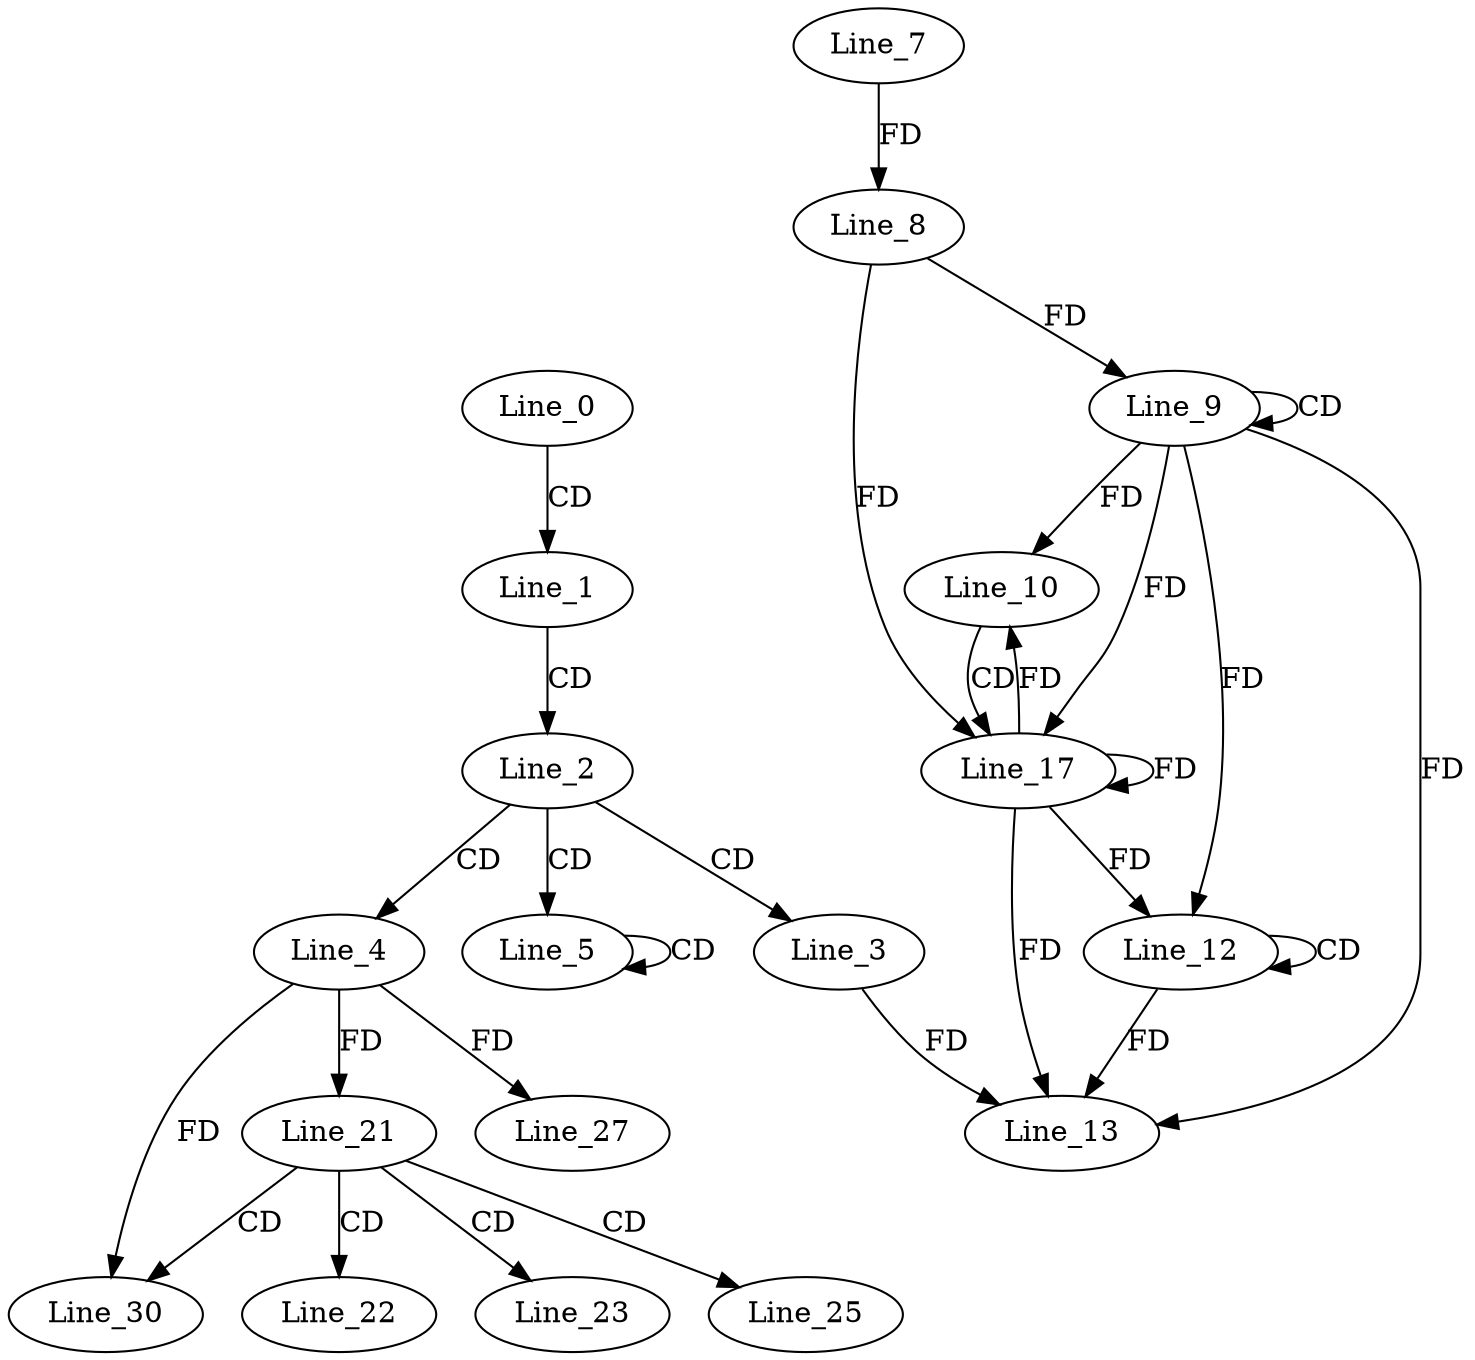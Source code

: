 digraph G {
  Line_0;
  Line_1;
  Line_2;
  Line_3;
  Line_4;
  Line_5;
  Line_7;
  Line_8;
  Line_9;
  Line_9;
  Line_8;
  Line_10;
  Line_12;
  Line_12;
  Line_13;
  Line_17;
  Line_17;
  Line_21;
  Line_22;
  Line_23;
  Line_25;
  Line_27;
  Line_30;
  Line_0 -> Line_1 [ label="CD" ];
  Line_1 -> Line_2 [ label="CD" ];
  Line_2 -> Line_3 [ label="CD" ];
  Line_2 -> Line_4 [ label="CD" ];
  Line_2 -> Line_5 [ label="CD" ];
  Line_5 -> Line_5 [ label="CD" ];
  Line_7 -> Line_8 [ label="FD" ];
  Line_9 -> Line_9 [ label="CD" ];
  Line_8 -> Line_9 [ label="FD" ];
  Line_9 -> Line_10 [ label="FD" ];
  Line_12 -> Line_12 [ label="CD" ];
  Line_9 -> Line_12 [ label="FD" ];
  Line_3 -> Line_13 [ label="FD" ];
  Line_9 -> Line_13 [ label="FD" ];
  Line_12 -> Line_13 [ label="FD" ];
  Line_10 -> Line_17 [ label="CD" ];
  Line_17 -> Line_17 [ label="FD" ];
  Line_9 -> Line_17 [ label="FD" ];
  Line_8 -> Line_17 [ label="FD" ];
  Line_4 -> Line_21 [ label="FD" ];
  Line_21 -> Line_22 [ label="CD" ];
  Line_21 -> Line_23 [ label="CD" ];
  Line_21 -> Line_25 [ label="CD" ];
  Line_4 -> Line_27 [ label="FD" ];
  Line_21 -> Line_30 [ label="CD" ];
  Line_4 -> Line_30 [ label="FD" ];
  Line_17 -> Line_10 [ label="FD" ];
  Line_17 -> Line_12 [ label="FD" ];
  Line_17 -> Line_13 [ label="FD" ];
}
